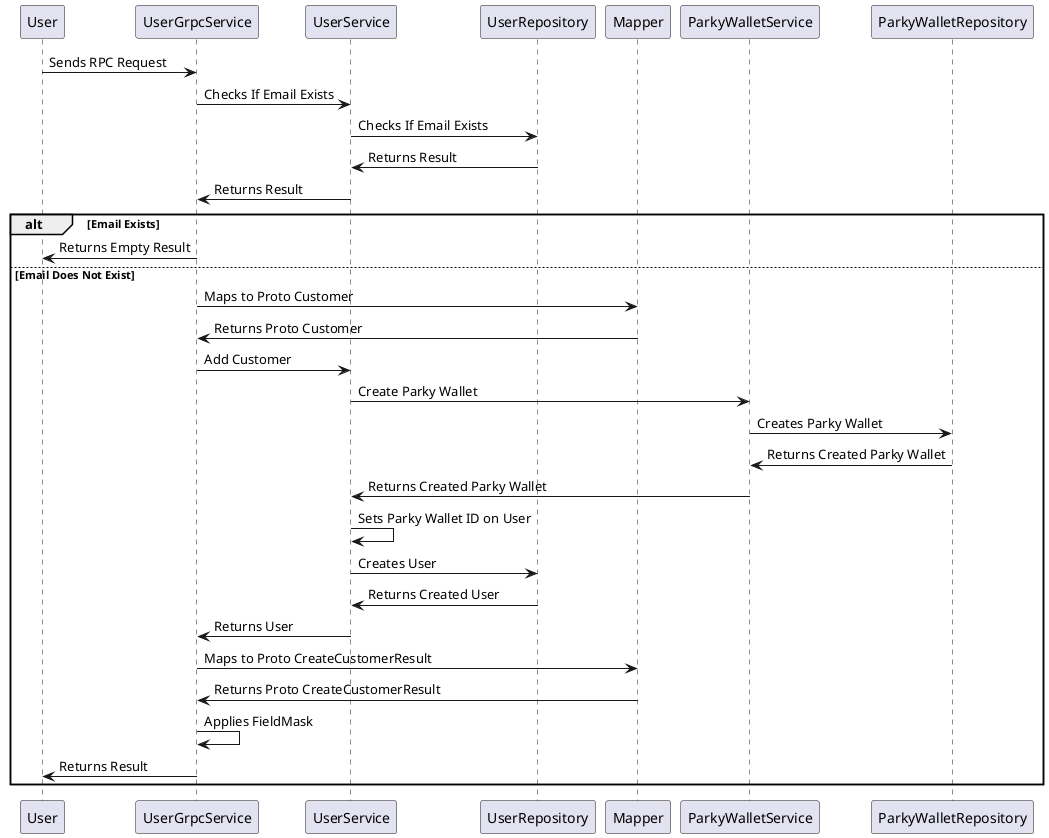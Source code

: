 @startuml createUser
User -> UserGrpcService: Sends RPC Request
UserGrpcService -> UserService: Checks If Email Exists
UserService -> UserRepository: Checks If Email Exists
UserService <- UserRepository: Returns Result
UserGrpcService <- UserService: Returns Result
alt Email Exists
    User <- UserGrpcService: Returns Empty Result
else Email Does Not Exist
    UserGrpcService -> Mapper: Maps to Proto Customer
    UserGrpcService <- Mapper: Returns Proto Customer
    UserGrpcService -> UserService: Add Customer
    UserService -> ParkyWalletService: Create Parky Wallet
    ParkyWalletService -> ParkyWalletRepository: Creates Parky Wallet
    ParkyWalletService <- ParkyWalletRepository: Returns Created Parky Wallet
    UserService <- ParkyWalletService: Returns Created Parky Wallet
    UserService -> UserService: Sets Parky Wallet ID on User
    UserService -> UserRepository: Creates User
    UserService <- UserRepository: Returns Created User
    UserGrpcService <- UserService: Returns User
    UserGrpcService -> Mapper: Maps to Proto CreateCustomerResult
    UserGrpcService <- Mapper: Returns Proto CreateCustomerResult
    UserGrpcService -> UserGrpcService: Applies FieldMask
    User <- UserGrpcService: Returns Result
end
@enduml